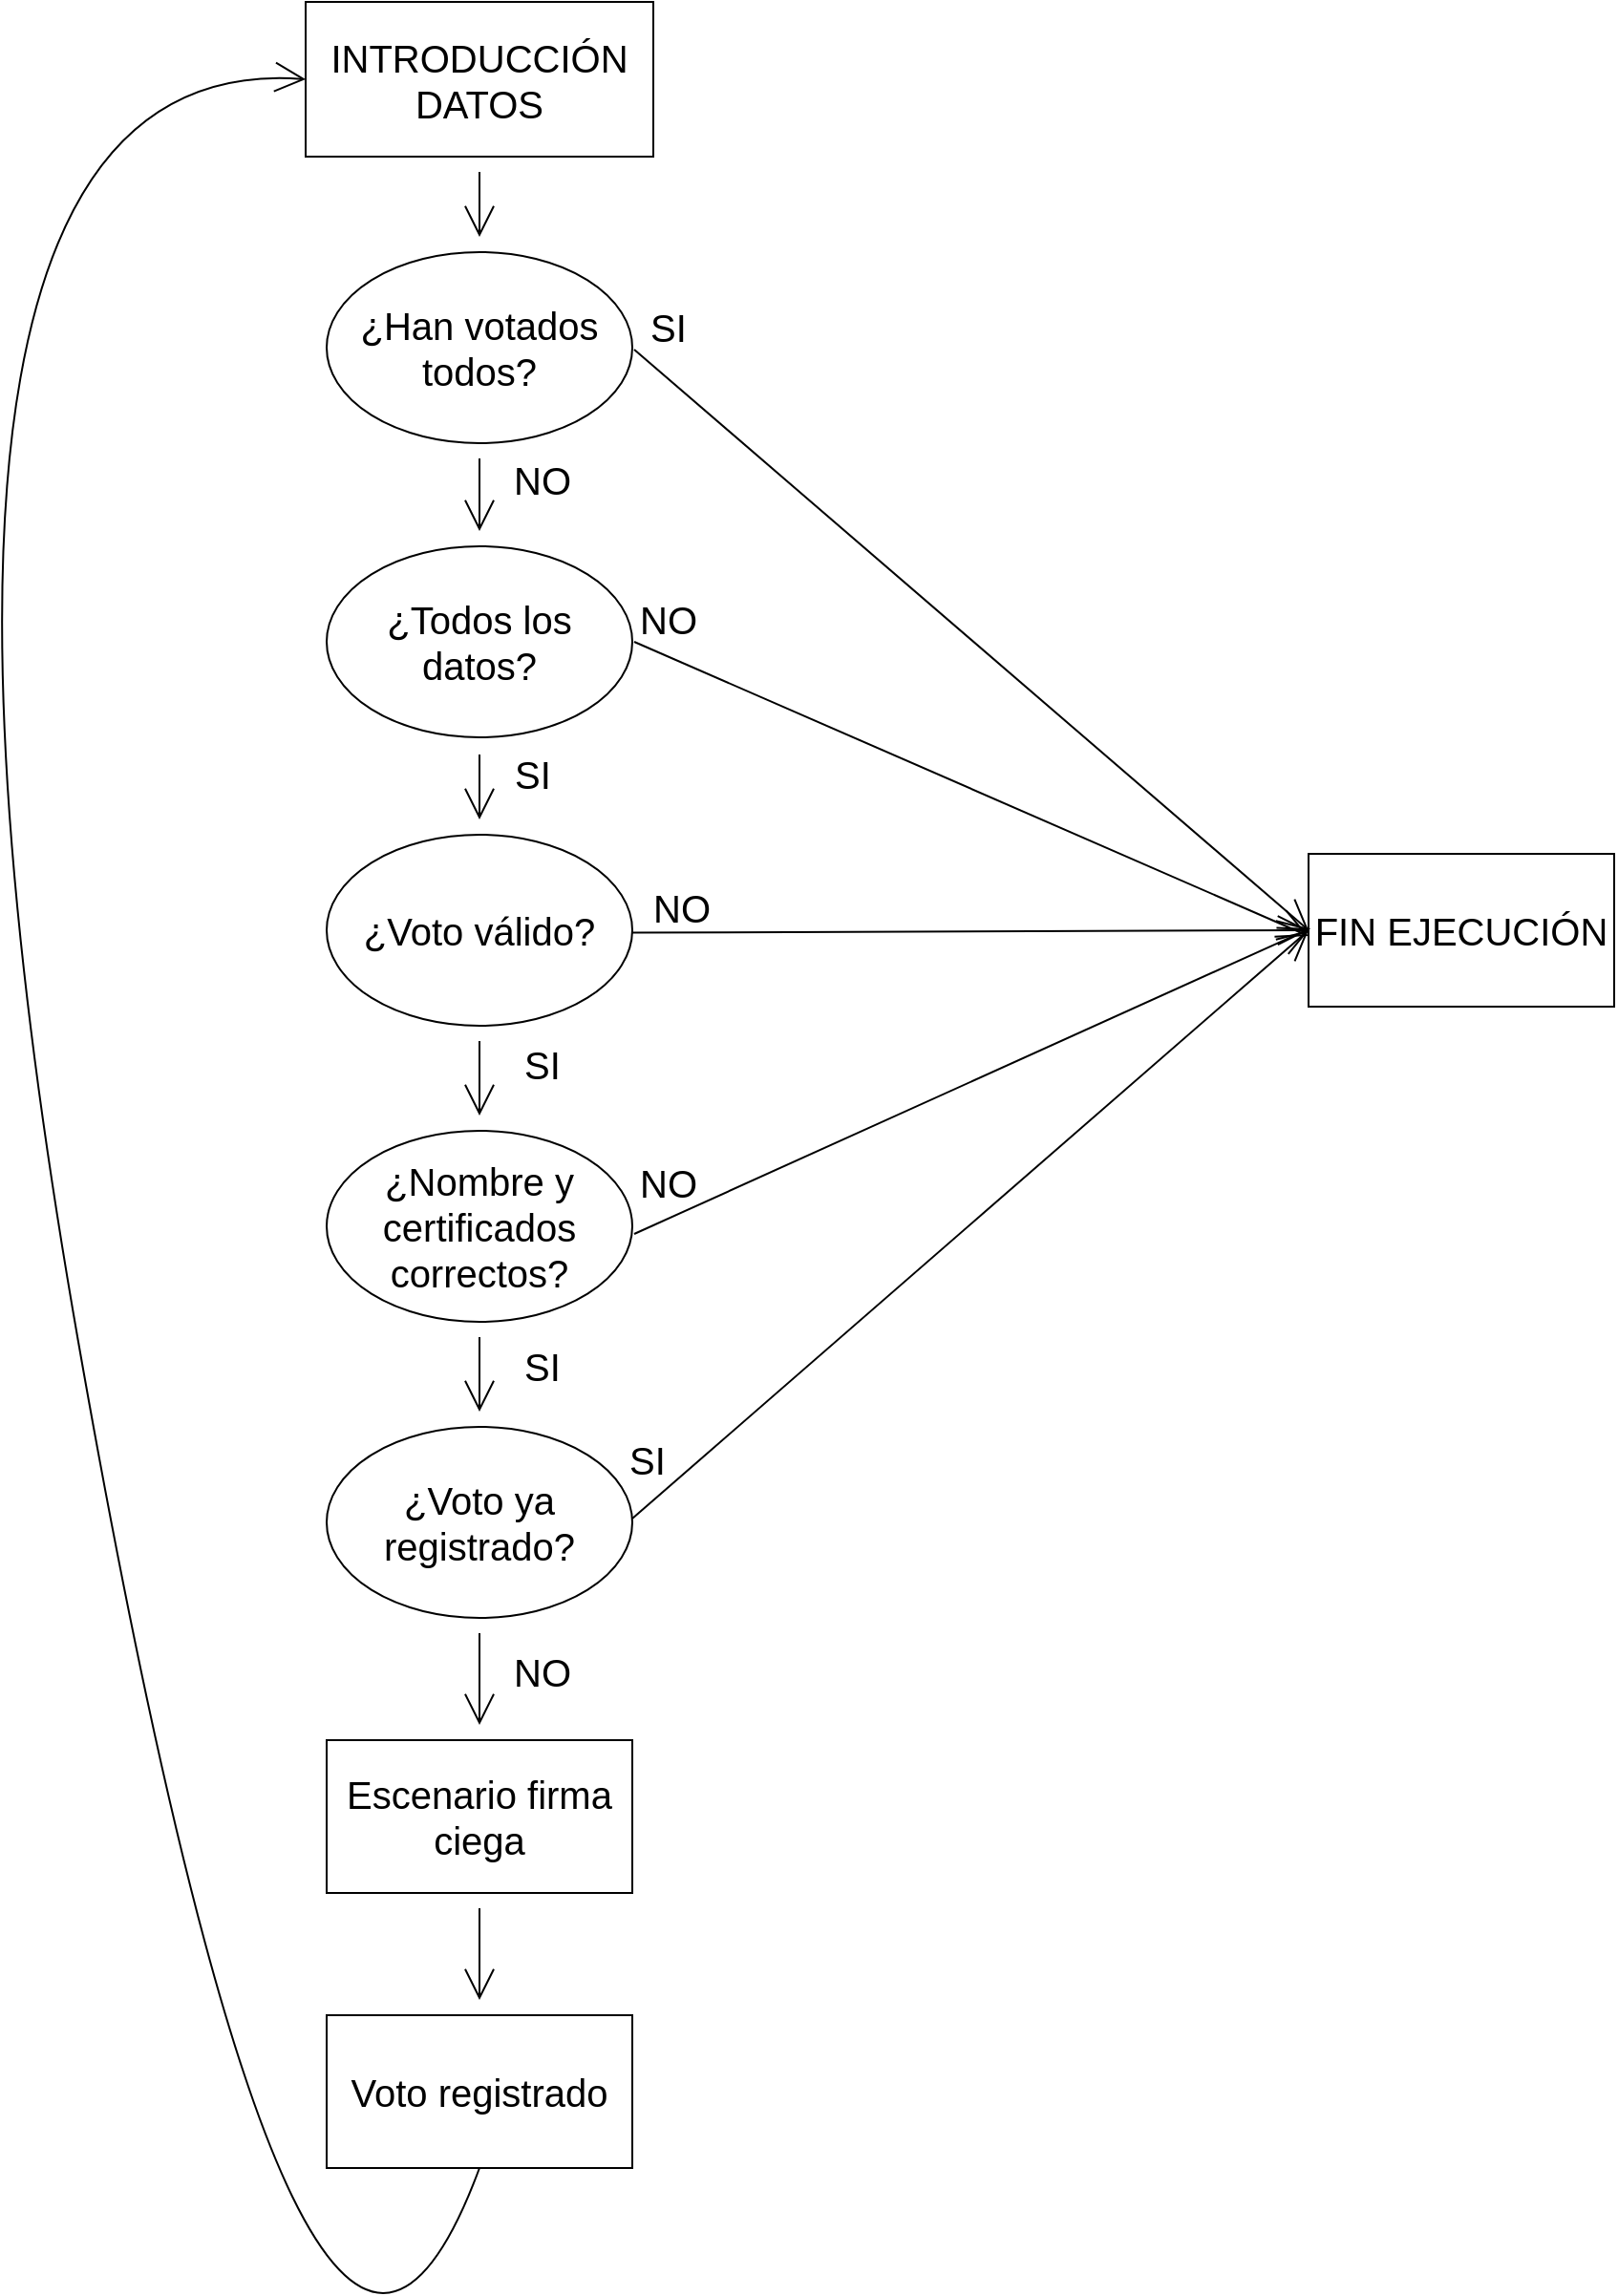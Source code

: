 <mxfile version="18.1.1" type="device"><diagram id="taS-M21GuQbKPNaFnEoY" name="Page-1"><mxGraphModel dx="639" dy="689" grid="0" gridSize="10" guides="1" tooltips="1" connect="1" arrows="1" fold="1" page="0" pageScale="1" pageWidth="827" pageHeight="1169" math="0" shadow="0"><root><mxCell id="0"/><mxCell id="1" parent="0"/><mxCell id="BWt_m-G4tgdG9KUb4g94-13" value="" style="edgeStyle=none;curved=1;rounded=0;orthogonalLoop=1;jettySize=auto;html=1;fontSize=20;endArrow=open;startSize=14;endSize=14;sourcePerimeterSpacing=8;targetPerimeterSpacing=8;" edge="1" parent="1" source="BWt_m-G4tgdG9KUb4g94-1" target="BWt_m-G4tgdG9KUb4g94-12"><mxGeometry relative="1" as="geometry"/></mxCell><mxCell id="BWt_m-G4tgdG9KUb4g94-1" value="INTRODUCCIÓN DATOS" style="rounded=0;whiteSpace=wrap;html=1;hachureGap=4;fontSize=20;" vertex="1" parent="1"><mxGeometry x="255" y="-43" width="182" height="81" as="geometry"/></mxCell><mxCell id="BWt_m-G4tgdG9KUb4g94-5" value="" style="edgeStyle=none;curved=1;rounded=0;orthogonalLoop=1;jettySize=auto;html=1;fontSize=20;endArrow=open;startSize=14;endSize=14;sourcePerimeterSpacing=8;targetPerimeterSpacing=8;" edge="1" parent="1" target="BWt_m-G4tgdG9KUb4g94-4"><mxGeometry relative="1" as="geometry"><mxPoint x="346" y="351" as="sourcePoint"/></mxGeometry></mxCell><mxCell id="BWt_m-G4tgdG9KUb4g94-2" value="¿Todos los datos?" style="ellipse;whiteSpace=wrap;html=1;hachureGap=4;fontSize=20;" vertex="1" parent="1"><mxGeometry x="266" y="242" width="160" height="100" as="geometry"/></mxCell><mxCell id="BWt_m-G4tgdG9KUb4g94-7" value="" style="edgeStyle=none;curved=1;rounded=0;orthogonalLoop=1;jettySize=auto;html=1;fontSize=20;endArrow=open;startSize=14;endSize=14;sourcePerimeterSpacing=8;targetPerimeterSpacing=8;" edge="1" parent="1" source="BWt_m-G4tgdG9KUb4g94-4" target="BWt_m-G4tgdG9KUb4g94-6"><mxGeometry relative="1" as="geometry"/></mxCell><mxCell id="BWt_m-G4tgdG9KUb4g94-26" value="" style="edgeStyle=none;curved=1;rounded=0;orthogonalLoop=1;jettySize=auto;html=1;fontSize=20;endArrow=open;startSize=14;endSize=14;sourcePerimeterSpacing=8;targetPerimeterSpacing=8;entryX=0;entryY=0.5;entryDx=0;entryDy=0;exitX=0.061;exitY=0.942;exitDx=0;exitDy=0;exitPerimeter=0;" edge="1" parent="1" source="BWt_m-G4tgdG9KUb4g94-27" target="BWt_m-G4tgdG9KUb4g94-24"><mxGeometry relative="1" as="geometry"><mxPoint x="538" y="443" as="targetPoint"/></mxGeometry></mxCell><mxCell id="BWt_m-G4tgdG9KUb4g94-4" value="¿Voto válido?" style="ellipse;whiteSpace=wrap;html=1;hachureGap=4;fontSize=20;" vertex="1" parent="1"><mxGeometry x="266" y="393" width="160" height="100" as="geometry"/></mxCell><mxCell id="BWt_m-G4tgdG9KUb4g94-9" value="" style="edgeStyle=none;curved=1;rounded=0;orthogonalLoop=1;jettySize=auto;html=1;fontSize=20;endArrow=open;startSize=14;endSize=14;sourcePerimeterSpacing=8;targetPerimeterSpacing=8;" edge="1" parent="1" source="BWt_m-G4tgdG9KUb4g94-6" target="BWt_m-G4tgdG9KUb4g94-8"><mxGeometry relative="1" as="geometry"/></mxCell><mxCell id="BWt_m-G4tgdG9KUb4g94-6" value="¿Nombre y certificados correctos?" style="ellipse;whiteSpace=wrap;html=1;hachureGap=4;fontSize=20;" vertex="1" parent="1"><mxGeometry x="266" y="548" width="160" height="100" as="geometry"/></mxCell><mxCell id="BWt_m-G4tgdG9KUb4g94-11" value="" style="edgeStyle=none;curved=1;rounded=0;orthogonalLoop=1;jettySize=auto;html=1;fontSize=20;endArrow=open;startSize=14;endSize=14;sourcePerimeterSpacing=8;targetPerimeterSpacing=8;" edge="1" parent="1" source="BWt_m-G4tgdG9KUb4g94-8" target="BWt_m-G4tgdG9KUb4g94-10"><mxGeometry relative="1" as="geometry"/></mxCell><mxCell id="BWt_m-G4tgdG9KUb4g94-8" value="¿Voto ya registrado?" style="ellipse;whiteSpace=wrap;html=1;hachureGap=4;fontSize=20;" vertex="1" parent="1"><mxGeometry x="266" y="703" width="160" height="100" as="geometry"/></mxCell><mxCell id="BWt_m-G4tgdG9KUb4g94-16" value="" style="edgeStyle=none;curved=1;rounded=0;orthogonalLoop=1;jettySize=auto;html=1;fontSize=20;endArrow=open;startSize=14;endSize=14;sourcePerimeterSpacing=8;targetPerimeterSpacing=8;" edge="1" parent="1" source="BWt_m-G4tgdG9KUb4g94-10" target="BWt_m-G4tgdG9KUb4g94-15"><mxGeometry relative="1" as="geometry"/></mxCell><mxCell id="BWt_m-G4tgdG9KUb4g94-10" value="Escenario firma ciega" style="rounded=0;whiteSpace=wrap;html=1;hachureGap=4;fontSize=20;" vertex="1" parent="1"><mxGeometry x="266" y="867" width="160" height="80" as="geometry"/></mxCell><mxCell id="BWt_m-G4tgdG9KUb4g94-14" value="" style="edgeStyle=none;curved=1;rounded=0;orthogonalLoop=1;jettySize=auto;html=1;fontSize=20;endArrow=open;startSize=14;endSize=14;sourcePerimeterSpacing=8;targetPerimeterSpacing=8;" edge="1" parent="1" source="BWt_m-G4tgdG9KUb4g94-12" target="BWt_m-G4tgdG9KUb4g94-2"><mxGeometry relative="1" as="geometry"/></mxCell><mxCell id="BWt_m-G4tgdG9KUb4g94-12" value="¿Han votados todos?" style="ellipse;whiteSpace=wrap;html=1;hachureGap=4;fontSize=20;" vertex="1" parent="1"><mxGeometry x="266" y="88" width="160" height="100" as="geometry"/></mxCell><mxCell id="BWt_m-G4tgdG9KUb4g94-18" value="" style="edgeStyle=none;curved=1;rounded=0;orthogonalLoop=1;jettySize=auto;html=1;fontSize=20;endArrow=open;startSize=14;endSize=14;sourcePerimeterSpacing=8;targetPerimeterSpacing=8;entryX=0;entryY=0.5;entryDx=0;entryDy=0;exitX=0.5;exitY=1;exitDx=0;exitDy=0;" edge="1" parent="1" source="BWt_m-G4tgdG9KUb4g94-15" target="BWt_m-G4tgdG9KUb4g94-1"><mxGeometry relative="1" as="geometry"><mxPoint x="68" y="668" as="targetPoint"/><Array as="points"><mxPoint x="255" y="1337"/><mxPoint x="17" y="-20"/></Array></mxGeometry></mxCell><mxCell id="BWt_m-G4tgdG9KUb4g94-15" value="Voto registrado" style="rounded=0;whiteSpace=wrap;html=1;hachureGap=4;fontSize=20;" vertex="1" parent="1"><mxGeometry x="266" y="1011" width="160" height="80" as="geometry"/></mxCell><mxCell id="BWt_m-G4tgdG9KUb4g94-19" value="NO" style="text;strokeColor=none;fillColor=none;html=1;align=center;verticalAlign=middle;whiteSpace=wrap;rounded=0;hachureGap=4;fontSize=20;" vertex="1" parent="1"><mxGeometry x="349" y="192" width="60" height="30" as="geometry"/></mxCell><mxCell id="BWt_m-G4tgdG9KUb4g94-20" value="SI" style="text;strokeColor=none;fillColor=none;html=1;align=center;verticalAlign=middle;whiteSpace=wrap;rounded=0;hachureGap=4;fontSize=20;" vertex="1" parent="1"><mxGeometry x="344" y="346" width="60" height="30" as="geometry"/></mxCell><mxCell id="BWt_m-G4tgdG9KUb4g94-21" value="SI" style="text;strokeColor=none;fillColor=none;html=1;align=center;verticalAlign=middle;whiteSpace=wrap;rounded=0;hachureGap=4;fontSize=20;" vertex="1" parent="1"><mxGeometry x="349" y="498" width="60" height="30" as="geometry"/></mxCell><mxCell id="BWt_m-G4tgdG9KUb4g94-22" value="SI" style="text;strokeColor=none;fillColor=none;html=1;align=center;verticalAlign=middle;whiteSpace=wrap;rounded=0;hachureGap=4;fontSize=20;" vertex="1" parent="1"><mxGeometry x="349" y="656" width="60" height="30" as="geometry"/></mxCell><mxCell id="BWt_m-G4tgdG9KUb4g94-23" value="NO" style="text;strokeColor=none;fillColor=none;html=1;align=center;verticalAlign=middle;whiteSpace=wrap;rounded=0;hachureGap=4;fontSize=20;" vertex="1" parent="1"><mxGeometry x="349" y="816" width="60" height="30" as="geometry"/></mxCell><mxCell id="BWt_m-G4tgdG9KUb4g94-24" value="FIN EJECUCIÓN" style="rounded=0;whiteSpace=wrap;html=1;hachureGap=4;fontSize=20;" vertex="1" parent="1"><mxGeometry x="780" y="403" width="160" height="80" as="geometry"/></mxCell><mxCell id="BWt_m-G4tgdG9KUb4g94-27" value="NO" style="text;strokeColor=none;fillColor=none;html=1;align=center;verticalAlign=middle;whiteSpace=wrap;rounded=0;hachureGap=4;fontSize=20;" vertex="1" parent="1"><mxGeometry x="422" y="416" width="60" height="30" as="geometry"/></mxCell><mxCell id="BWt_m-G4tgdG9KUb4g94-28" value="" style="edgeStyle=none;curved=1;rounded=0;orthogonalLoop=1;jettySize=auto;html=1;fontSize=20;endArrow=open;startSize=14;endSize=14;sourcePerimeterSpacing=8;targetPerimeterSpacing=8;" edge="1" parent="1"><mxGeometry relative="1" as="geometry"><mxPoint x="427.0" y="292" as="sourcePoint"/><mxPoint x="780" y="446" as="targetPoint"/></mxGeometry></mxCell><mxCell id="BWt_m-G4tgdG9KUb4g94-29" value="NO" style="text;strokeColor=none;fillColor=none;html=1;align=center;verticalAlign=middle;whiteSpace=wrap;rounded=0;hachureGap=4;fontSize=20;" vertex="1" parent="1"><mxGeometry x="415" y="265" width="60" height="30" as="geometry"/></mxCell><mxCell id="BWt_m-G4tgdG9KUb4g94-31" value="" style="edgeStyle=none;curved=1;rounded=0;orthogonalLoop=1;jettySize=auto;html=1;fontSize=20;endArrow=open;startSize=14;endSize=14;sourcePerimeterSpacing=8;targetPerimeterSpacing=8;entryX=0;entryY=0.5;entryDx=0;entryDy=0;" edge="1" parent="1" target="BWt_m-G4tgdG9KUb4g94-24"><mxGeometry relative="1" as="geometry"><mxPoint x="427.0" y="139.0" as="sourcePoint"/><mxPoint x="773" y="139.0" as="targetPoint"/></mxGeometry></mxCell><mxCell id="BWt_m-G4tgdG9KUb4g94-32" value="SI" style="text;strokeColor=none;fillColor=none;html=1;align=center;verticalAlign=middle;whiteSpace=wrap;rounded=0;hachureGap=4;fontSize=20;" vertex="1" parent="1"><mxGeometry x="415" y="112" width="60" height="30" as="geometry"/></mxCell><mxCell id="BWt_m-G4tgdG9KUb4g94-33" value="" style="edgeStyle=none;curved=1;rounded=0;orthogonalLoop=1;jettySize=auto;html=1;fontSize=20;endArrow=open;startSize=14;endSize=14;sourcePerimeterSpacing=8;targetPerimeterSpacing=8;" edge="1" parent="1"><mxGeometry relative="1" as="geometry"><mxPoint x="427.0" y="602.0" as="sourcePoint"/><mxPoint x="781" y="442" as="targetPoint"/></mxGeometry></mxCell><mxCell id="BWt_m-G4tgdG9KUb4g94-34" value="NO" style="text;strokeColor=none;fillColor=none;html=1;align=center;verticalAlign=middle;whiteSpace=wrap;rounded=0;hachureGap=4;fontSize=20;" vertex="1" parent="1"><mxGeometry x="415" y="560" width="60" height="30" as="geometry"/></mxCell><mxCell id="BWt_m-G4tgdG9KUb4g94-35" value="" style="edgeStyle=none;curved=1;rounded=0;orthogonalLoop=1;jettySize=auto;html=1;fontSize=20;endArrow=open;startSize=14;endSize=14;sourcePerimeterSpacing=8;targetPerimeterSpacing=8;" edge="1" parent="1"><mxGeometry relative="1" as="geometry"><mxPoint x="426" y="751" as="sourcePoint"/><mxPoint x="780" y="443" as="targetPoint"/></mxGeometry></mxCell><mxCell id="BWt_m-G4tgdG9KUb4g94-36" value="SI" style="text;strokeColor=none;fillColor=none;html=1;align=center;verticalAlign=middle;whiteSpace=wrap;rounded=0;hachureGap=4;fontSize=20;" vertex="1" parent="1"><mxGeometry x="404" y="705" width="60" height="30" as="geometry"/></mxCell></root></mxGraphModel></diagram></mxfile>